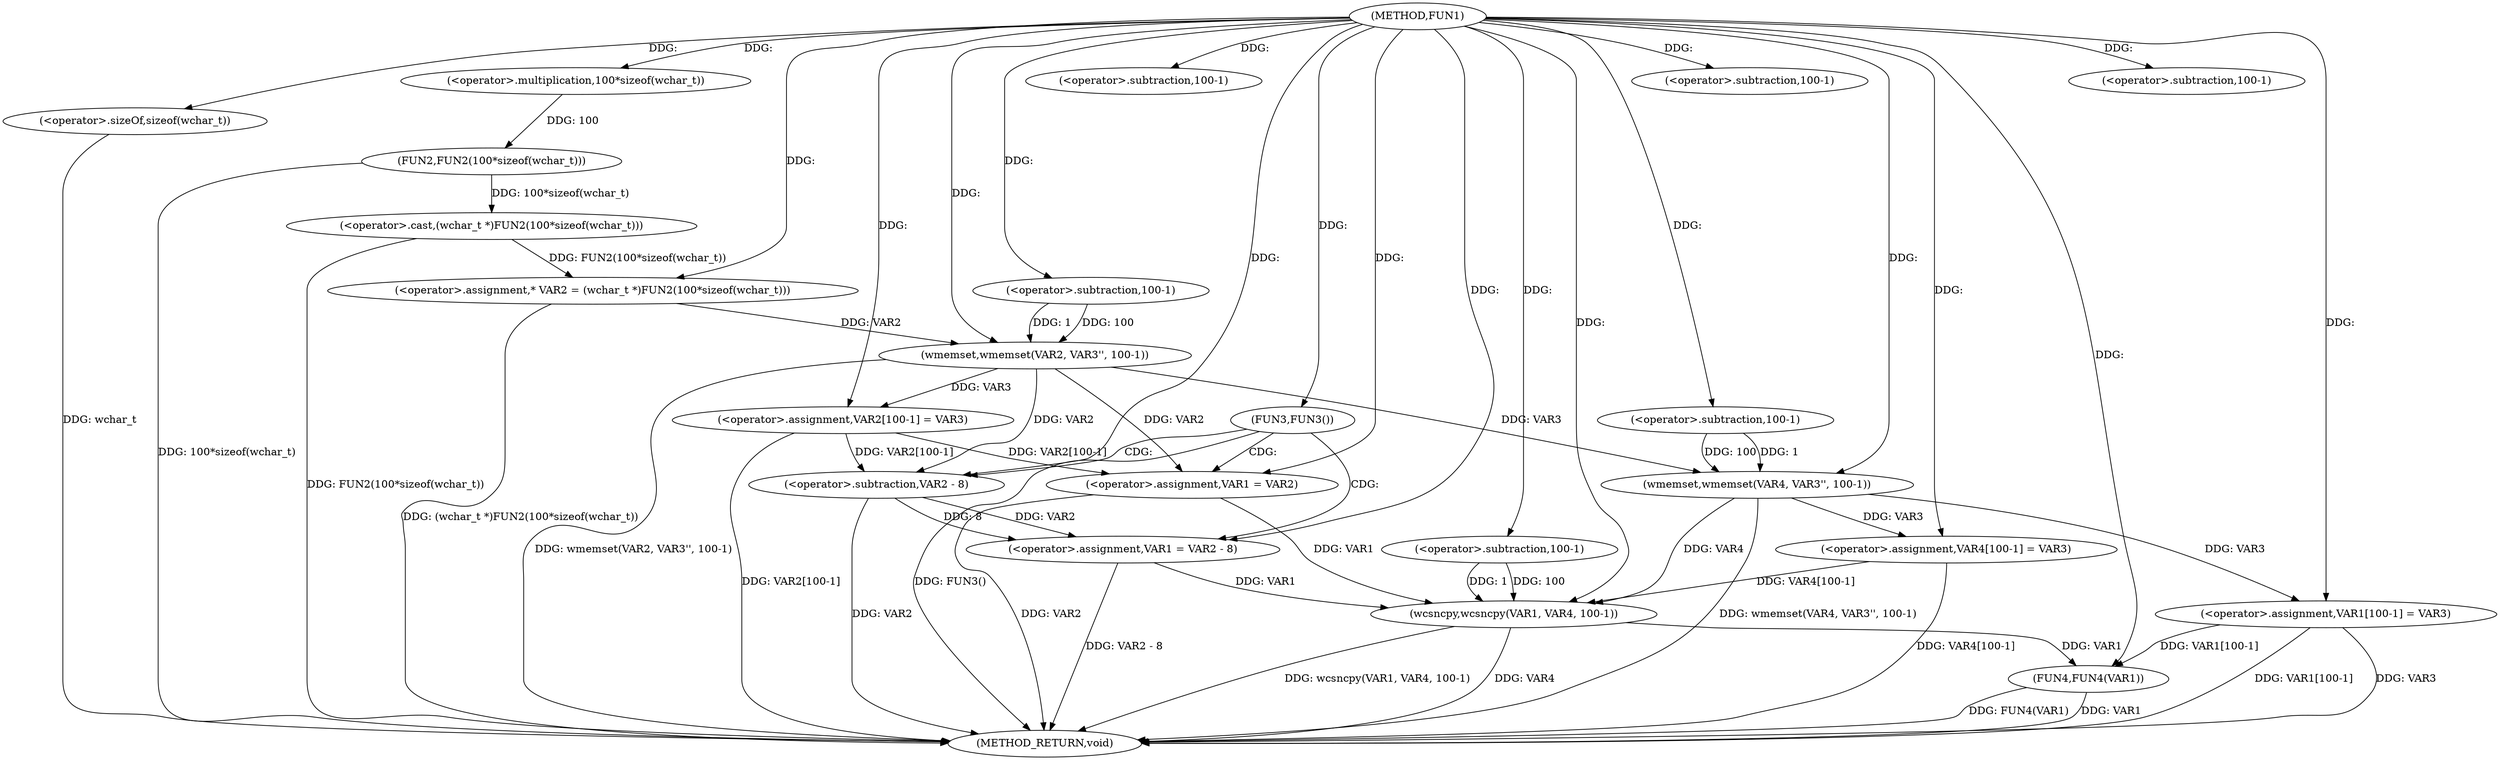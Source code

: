 digraph FUN1 {  
"1000100" [label = "(METHOD,FUN1)" ]
"1000169" [label = "(METHOD_RETURN,void)" ]
"1000104" [label = "(<operator>.assignment,* VAR2 = (wchar_t *)FUN2(100*sizeof(wchar_t)))" ]
"1000106" [label = "(<operator>.cast,(wchar_t *)FUN2(100*sizeof(wchar_t)))" ]
"1000108" [label = "(FUN2,FUN2(100*sizeof(wchar_t)))" ]
"1000109" [label = "(<operator>.multiplication,100*sizeof(wchar_t))" ]
"1000111" [label = "(<operator>.sizeOf,sizeof(wchar_t))" ]
"1000113" [label = "(wmemset,wmemset(VAR2, VAR3'', 100-1))" ]
"1000116" [label = "(<operator>.subtraction,100-1)" ]
"1000119" [label = "(<operator>.assignment,VAR2[100-1] = VAR3)" ]
"1000122" [label = "(<operator>.subtraction,100-1)" ]
"1000127" [label = "(FUN3,FUN3())" ]
"1000129" [label = "(<operator>.assignment,VAR1 = VAR2 - 8)" ]
"1000131" [label = "(<operator>.subtraction,VAR2 - 8)" ]
"1000136" [label = "(<operator>.assignment,VAR1 = VAR2)" ]
"1000141" [label = "(wmemset,wmemset(VAR4, VAR3'', 100-1))" ]
"1000144" [label = "(<operator>.subtraction,100-1)" ]
"1000147" [label = "(<operator>.assignment,VAR4[100-1] = VAR3)" ]
"1000150" [label = "(<operator>.subtraction,100-1)" ]
"1000154" [label = "(wcsncpy,wcsncpy(VAR1, VAR4, 100-1))" ]
"1000157" [label = "(<operator>.subtraction,100-1)" ]
"1000160" [label = "(<operator>.assignment,VAR1[100-1] = VAR3)" ]
"1000163" [label = "(<operator>.subtraction,100-1)" ]
"1000167" [label = "(FUN4,FUN4(VAR1))" ]
  "1000167" -> "1000169"  [ label = "DDG: VAR1"] 
  "1000106" -> "1000169"  [ label = "DDG: FUN2(100*sizeof(wchar_t))"] 
  "1000160" -> "1000169"  [ label = "DDG: VAR3"] 
  "1000147" -> "1000169"  [ label = "DDG: VAR4[100-1]"] 
  "1000127" -> "1000169"  [ label = "DDG: FUN3()"] 
  "1000111" -> "1000169"  [ label = "DDG: wchar_t"] 
  "1000154" -> "1000169"  [ label = "DDG: wcsncpy(VAR1, VAR4, 100-1)"] 
  "1000129" -> "1000169"  [ label = "DDG: VAR2 - 8"] 
  "1000131" -> "1000169"  [ label = "DDG: VAR2"] 
  "1000141" -> "1000169"  [ label = "DDG: wmemset(VAR4, VAR3'', 100-1)"] 
  "1000167" -> "1000169"  [ label = "DDG: FUN4(VAR1)"] 
  "1000113" -> "1000169"  [ label = "DDG: wmemset(VAR2, VAR3'', 100-1)"] 
  "1000119" -> "1000169"  [ label = "DDG: VAR2[100-1]"] 
  "1000154" -> "1000169"  [ label = "DDG: VAR4"] 
  "1000136" -> "1000169"  [ label = "DDG: VAR2"] 
  "1000160" -> "1000169"  [ label = "DDG: VAR1[100-1]"] 
  "1000104" -> "1000169"  [ label = "DDG: (wchar_t *)FUN2(100*sizeof(wchar_t))"] 
  "1000108" -> "1000169"  [ label = "DDG: 100*sizeof(wchar_t)"] 
  "1000106" -> "1000104"  [ label = "DDG: FUN2(100*sizeof(wchar_t))"] 
  "1000100" -> "1000104"  [ label = "DDG: "] 
  "1000108" -> "1000106"  [ label = "DDG: 100*sizeof(wchar_t)"] 
  "1000109" -> "1000108"  [ label = "DDG: 100"] 
  "1000100" -> "1000109"  [ label = "DDG: "] 
  "1000100" -> "1000111"  [ label = "DDG: "] 
  "1000104" -> "1000113"  [ label = "DDG: VAR2"] 
  "1000100" -> "1000113"  [ label = "DDG: "] 
  "1000116" -> "1000113"  [ label = "DDG: 100"] 
  "1000116" -> "1000113"  [ label = "DDG: 1"] 
  "1000100" -> "1000116"  [ label = "DDG: "] 
  "1000113" -> "1000119"  [ label = "DDG: VAR3"] 
  "1000100" -> "1000119"  [ label = "DDG: "] 
  "1000100" -> "1000122"  [ label = "DDG: "] 
  "1000100" -> "1000127"  [ label = "DDG: "] 
  "1000131" -> "1000129"  [ label = "DDG: VAR2"] 
  "1000131" -> "1000129"  [ label = "DDG: 8"] 
  "1000100" -> "1000129"  [ label = "DDG: "] 
  "1000113" -> "1000131"  [ label = "DDG: VAR2"] 
  "1000119" -> "1000131"  [ label = "DDG: VAR2[100-1]"] 
  "1000100" -> "1000131"  [ label = "DDG: "] 
  "1000113" -> "1000136"  [ label = "DDG: VAR2"] 
  "1000119" -> "1000136"  [ label = "DDG: VAR2[100-1]"] 
  "1000100" -> "1000136"  [ label = "DDG: "] 
  "1000100" -> "1000141"  [ label = "DDG: "] 
  "1000113" -> "1000141"  [ label = "DDG: VAR3"] 
  "1000144" -> "1000141"  [ label = "DDG: 100"] 
  "1000144" -> "1000141"  [ label = "DDG: 1"] 
  "1000100" -> "1000144"  [ label = "DDG: "] 
  "1000141" -> "1000147"  [ label = "DDG: VAR3"] 
  "1000100" -> "1000147"  [ label = "DDG: "] 
  "1000100" -> "1000150"  [ label = "DDG: "] 
  "1000129" -> "1000154"  [ label = "DDG: VAR1"] 
  "1000136" -> "1000154"  [ label = "DDG: VAR1"] 
  "1000100" -> "1000154"  [ label = "DDG: "] 
  "1000141" -> "1000154"  [ label = "DDG: VAR4"] 
  "1000147" -> "1000154"  [ label = "DDG: VAR4[100-1]"] 
  "1000157" -> "1000154"  [ label = "DDG: 100"] 
  "1000157" -> "1000154"  [ label = "DDG: 1"] 
  "1000100" -> "1000157"  [ label = "DDG: "] 
  "1000100" -> "1000160"  [ label = "DDG: "] 
  "1000141" -> "1000160"  [ label = "DDG: VAR3"] 
  "1000100" -> "1000163"  [ label = "DDG: "] 
  "1000154" -> "1000167"  [ label = "DDG: VAR1"] 
  "1000160" -> "1000167"  [ label = "DDG: VAR1[100-1]"] 
  "1000100" -> "1000167"  [ label = "DDG: "] 
  "1000127" -> "1000129"  [ label = "CDG: "] 
  "1000127" -> "1000136"  [ label = "CDG: "] 
  "1000127" -> "1000131"  [ label = "CDG: "] 
}
